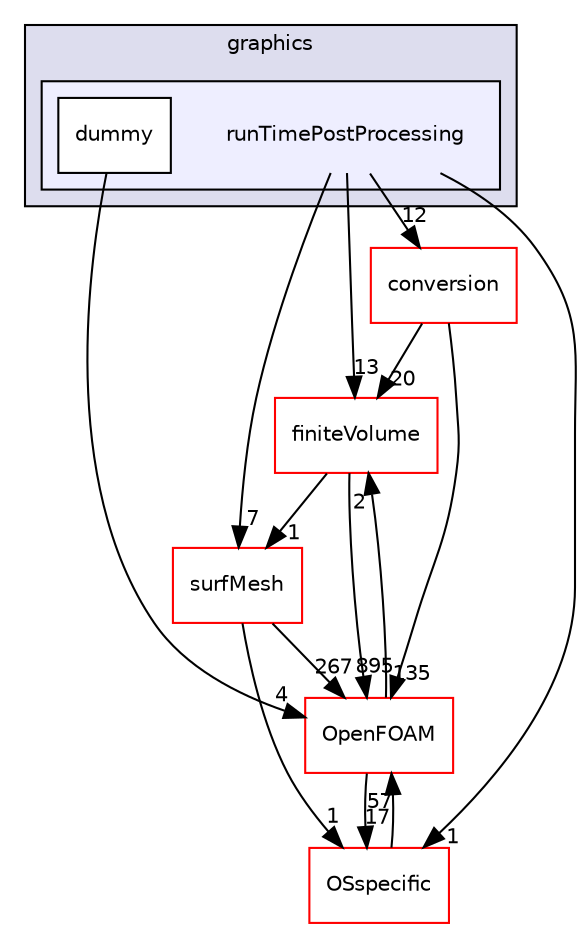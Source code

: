 digraph "src/functionObjects/graphics/runTimePostProcessing" {
  bgcolor=transparent;
  compound=true
  node [ fontsize="10", fontname="Helvetica"];
  edge [ labelfontsize="10", labelfontname="Helvetica"];
  subgraph clusterdir_23ddcf786c7e798d4acfd2c5442d9019 {
    graph [ bgcolor="#ddddee", pencolor="black", label="graphics" fontname="Helvetica", fontsize="10", URL="dir_23ddcf786c7e798d4acfd2c5442d9019.html"]
  subgraph clusterdir_31943fb1dcb8bfa4f5398331709088d7 {
    graph [ bgcolor="#eeeeff", pencolor="black", label="" URL="dir_31943fb1dcb8bfa4f5398331709088d7.html"];
    dir_31943fb1dcb8bfa4f5398331709088d7 [shape=plaintext label="runTimePostProcessing"];
    dir_7e337a61c42843e6a52481d213cb10e9 [shape=box label="dummy" color="black" fillcolor="white" style="filled" URL="dir_7e337a61c42843e6a52481d213cb10e9.html"];
  }
  }
  dir_9bd15774b555cf7259a6fa18f99fe99b [shape=box label="finiteVolume" color="red" URL="dir_9bd15774b555cf7259a6fa18f99fe99b.html"];
  dir_22e3beccf9f956a3c7bfcabae9a0dde0 [shape=box label="conversion" color="red" URL="dir_22e3beccf9f956a3c7bfcabae9a0dde0.html"];
  dir_0a88fe22feb23ce5f078a04a1df67721 [shape=box label="surfMesh" color="red" URL="dir_0a88fe22feb23ce5f078a04a1df67721.html"];
  dir_c5473ff19b20e6ec4dfe5c310b3778a8 [shape=box label="OpenFOAM" color="red" URL="dir_c5473ff19b20e6ec4dfe5c310b3778a8.html"];
  dir_1e7df7a7407fc4618be5c18f76eb7b99 [shape=box label="OSspecific" color="red" URL="dir_1e7df7a7407fc4618be5c18f76eb7b99.html"];
  dir_9bd15774b555cf7259a6fa18f99fe99b->dir_0a88fe22feb23ce5f078a04a1df67721 [headlabel="1", labeldistance=1.5 headhref="dir_000814_003623.html"];
  dir_9bd15774b555cf7259a6fa18f99fe99b->dir_c5473ff19b20e6ec4dfe5c310b3778a8 [headlabel="895", labeldistance=1.5 headhref="dir_000814_002151.html"];
  dir_22e3beccf9f956a3c7bfcabae9a0dde0->dir_9bd15774b555cf7259a6fa18f99fe99b [headlabel="20", labeldistance=1.5 headhref="dir_000546_000814.html"];
  dir_22e3beccf9f956a3c7bfcabae9a0dde0->dir_c5473ff19b20e6ec4dfe5c310b3778a8 [headlabel="135", labeldistance=1.5 headhref="dir_000546_002151.html"];
  dir_0a88fe22feb23ce5f078a04a1df67721->dir_c5473ff19b20e6ec4dfe5c310b3778a8 [headlabel="267", labeldistance=1.5 headhref="dir_003623_002151.html"];
  dir_0a88fe22feb23ce5f078a04a1df67721->dir_1e7df7a7407fc4618be5c18f76eb7b99 [headlabel="1", labeldistance=1.5 headhref="dir_003623_002944.html"];
  dir_7e337a61c42843e6a52481d213cb10e9->dir_c5473ff19b20e6ec4dfe5c310b3778a8 [headlabel="4", labeldistance=1.5 headhref="dir_001347_002151.html"];
  dir_c5473ff19b20e6ec4dfe5c310b3778a8->dir_9bd15774b555cf7259a6fa18f99fe99b [headlabel="2", labeldistance=1.5 headhref="dir_002151_000814.html"];
  dir_c5473ff19b20e6ec4dfe5c310b3778a8->dir_1e7df7a7407fc4618be5c18f76eb7b99 [headlabel="17", labeldistance=1.5 headhref="dir_002151_002944.html"];
  dir_31943fb1dcb8bfa4f5398331709088d7->dir_9bd15774b555cf7259a6fa18f99fe99b [headlabel="13", labeldistance=1.5 headhref="dir_001346_000814.html"];
  dir_31943fb1dcb8bfa4f5398331709088d7->dir_22e3beccf9f956a3c7bfcabae9a0dde0 [headlabel="12", labeldistance=1.5 headhref="dir_001346_000546.html"];
  dir_31943fb1dcb8bfa4f5398331709088d7->dir_0a88fe22feb23ce5f078a04a1df67721 [headlabel="7", labeldistance=1.5 headhref="dir_001346_003623.html"];
  dir_31943fb1dcb8bfa4f5398331709088d7->dir_1e7df7a7407fc4618be5c18f76eb7b99 [headlabel="1", labeldistance=1.5 headhref="dir_001346_002944.html"];
  dir_1e7df7a7407fc4618be5c18f76eb7b99->dir_c5473ff19b20e6ec4dfe5c310b3778a8 [headlabel="57", labeldistance=1.5 headhref="dir_002944_002151.html"];
}
